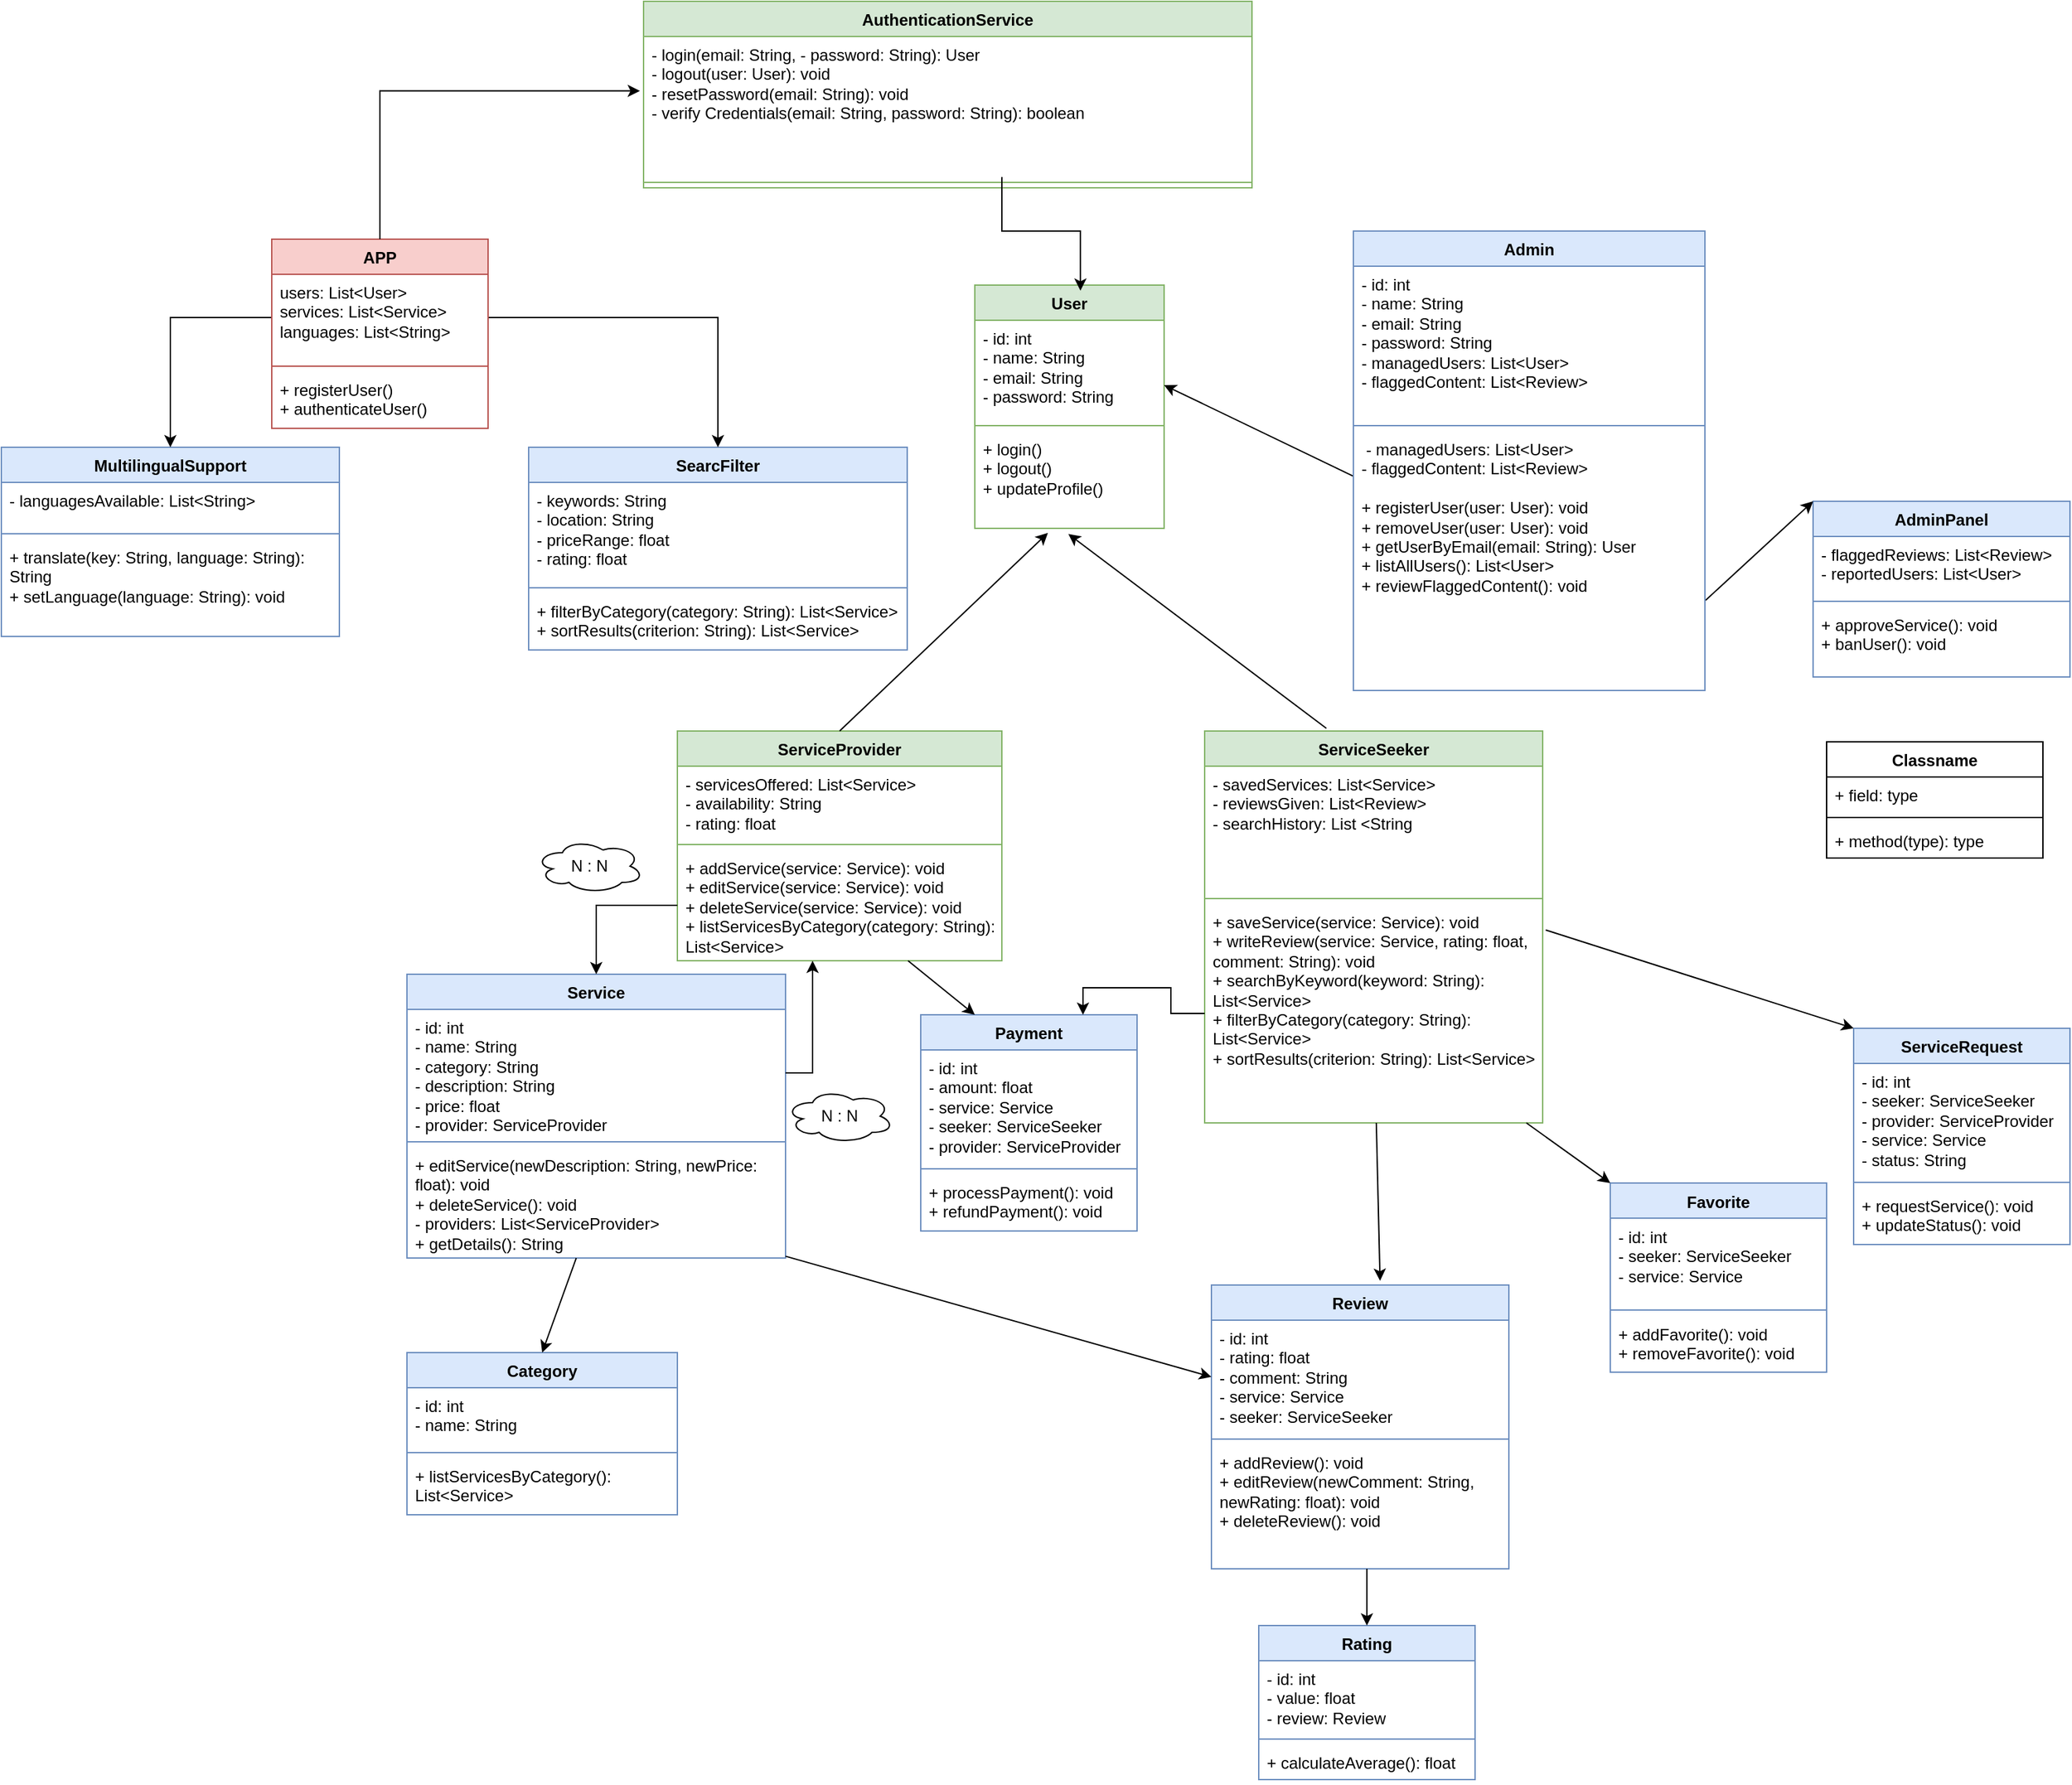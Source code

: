 <mxfile version="26.2.5">
  <diagram name="Page-1" id="xYt2q9tZ1VIfIKf-1syo">
    <mxGraphModel dx="1724" dy="1531" grid="1" gridSize="10" guides="1" tooltips="1" connect="1" arrows="1" fold="1" page="1" pageScale="1" pageWidth="850" pageHeight="1100" math="0" shadow="0">
      <root>
        <mxCell id="0" />
        <mxCell id="1" parent="0" />
        <mxCell id="v--YhOw3GGQYvizf7njg-1" value="User" style="swimlane;fontStyle=1;align=center;verticalAlign=top;childLayout=stackLayout;horizontal=1;startSize=26;horizontalStack=0;resizeParent=1;resizeParentMax=0;resizeLast=0;collapsible=1;marginBottom=0;whiteSpace=wrap;html=1;fillColor=#d5e8d4;strokeColor=#82b366;" parent="1" vertex="1">
          <mxGeometry x="90" y="-280" width="140" height="180" as="geometry" />
        </mxCell>
        <mxCell id="v--YhOw3GGQYvizf7njg-2" value="&lt;div&gt;- id: int&lt;/div&gt;&lt;div&gt;- name: String&lt;/div&gt;&lt;div&gt;- email: String&lt;/div&gt;&lt;div&gt;- password: String&lt;/div&gt;&lt;div&gt;&lt;br&gt;&lt;/div&gt;" style="text;strokeColor=none;fillColor=none;align=left;verticalAlign=top;spacingLeft=4;spacingRight=4;overflow=hidden;rotatable=0;points=[[0,0.5],[1,0.5]];portConstraint=eastwest;whiteSpace=wrap;html=1;" parent="v--YhOw3GGQYvizf7njg-1" vertex="1">
          <mxGeometry y="26" width="140" height="74" as="geometry" />
        </mxCell>
        <mxCell id="v--YhOw3GGQYvizf7njg-3" value="" style="line;strokeWidth=1;fillColor=none;align=left;verticalAlign=middle;spacingTop=-1;spacingLeft=3;spacingRight=3;rotatable=0;labelPosition=right;points=[];portConstraint=eastwest;strokeColor=inherit;" parent="v--YhOw3GGQYvizf7njg-1" vertex="1">
          <mxGeometry y="100" width="140" height="8" as="geometry" />
        </mxCell>
        <mxCell id="v--YhOw3GGQYvizf7njg-4" value="&lt;div&gt;+ login()&lt;/div&gt;&lt;div&gt;+ logout()&lt;/div&gt;&lt;div&gt;+ updateProfile()&lt;/div&gt;" style="text;strokeColor=none;fillColor=none;align=left;verticalAlign=top;spacingLeft=4;spacingRight=4;overflow=hidden;rotatable=0;points=[[0,0.5],[1,0.5]];portConstraint=eastwest;whiteSpace=wrap;html=1;" parent="v--YhOw3GGQYvizf7njg-1" vertex="1">
          <mxGeometry y="108" width="140" height="72" as="geometry" />
        </mxCell>
        <mxCell id="v--YhOw3GGQYvizf7njg-27" value="ServiceProvider" style="swimlane;fontStyle=1;align=center;verticalAlign=top;childLayout=stackLayout;horizontal=1;startSize=26;horizontalStack=0;resizeParent=1;resizeParentMax=0;resizeLast=0;collapsible=1;marginBottom=0;whiteSpace=wrap;html=1;fillColor=#d5e8d4;strokeColor=#82b366;" parent="1" vertex="1">
          <mxGeometry x="-130" y="50" width="240" height="170" as="geometry" />
        </mxCell>
        <mxCell id="v--YhOw3GGQYvizf7njg-28" value="&lt;div&gt;- servicesOffered: List&amp;lt;Service&amp;gt;&lt;/div&gt;&lt;div&gt;- availability: String&lt;/div&gt;&lt;div&gt;- rating: float&lt;/div&gt;" style="text;strokeColor=none;fillColor=none;align=left;verticalAlign=top;spacingLeft=4;spacingRight=4;overflow=hidden;rotatable=0;points=[[0,0.5],[1,0.5]];portConstraint=eastwest;whiteSpace=wrap;html=1;" parent="v--YhOw3GGQYvizf7njg-27" vertex="1">
          <mxGeometry y="26" width="240" height="54" as="geometry" />
        </mxCell>
        <mxCell id="v--YhOw3GGQYvizf7njg-29" value="" style="line;strokeWidth=1;fillColor=none;align=left;verticalAlign=middle;spacingTop=-1;spacingLeft=3;spacingRight=3;rotatable=0;labelPosition=right;points=[];portConstraint=eastwest;strokeColor=inherit;" parent="v--YhOw3GGQYvizf7njg-27" vertex="1">
          <mxGeometry y="80" width="240" height="8" as="geometry" />
        </mxCell>
        <mxCell id="v--YhOw3GGQYvizf7njg-30" value="&lt;div&gt;+ addService(service: Service): void&lt;/div&gt;&lt;div&gt;+ editService(service: Service): void&lt;/div&gt;&lt;div&gt;+ deleteService(service: Service): void&lt;/div&gt;&lt;div&gt;+ listServicesByCategory(category: String): List&amp;lt;Service&amp;gt;&lt;/div&gt;" style="text;strokeColor=none;fillColor=none;align=left;verticalAlign=top;spacingLeft=4;spacingRight=4;overflow=hidden;rotatable=0;points=[[0,0.5],[1,0.5]];portConstraint=eastwest;whiteSpace=wrap;html=1;" parent="v--YhOw3GGQYvizf7njg-27" vertex="1">
          <mxGeometry y="88" width="240" height="82" as="geometry" />
        </mxCell>
        <mxCell id="v--YhOw3GGQYvizf7njg-31" value="ServiceSeeker" style="swimlane;fontStyle=1;align=center;verticalAlign=top;childLayout=stackLayout;horizontal=1;startSize=26;horizontalStack=0;resizeParent=1;resizeParentMax=0;resizeLast=0;collapsible=1;marginBottom=0;whiteSpace=wrap;html=1;fillColor=#d5e8d4;strokeColor=#82b366;" parent="1" vertex="1">
          <mxGeometry x="260" y="50" width="250" height="290" as="geometry" />
        </mxCell>
        <mxCell id="v--YhOw3GGQYvizf7njg-32" value="&lt;div&gt;- savedServices: List&amp;lt;Service&amp;gt;&lt;/div&gt;&lt;div&gt;- reviewsGiven: List&amp;lt;Review&amp;gt;&lt;/div&gt;&lt;div&gt;- searchHistory: List &amp;lt;String&lt;/div&gt;" style="text;strokeColor=none;fillColor=none;align=left;verticalAlign=top;spacingLeft=4;spacingRight=4;overflow=hidden;rotatable=0;points=[[0,0.5],[1,0.5]];portConstraint=eastwest;whiteSpace=wrap;html=1;" parent="v--YhOw3GGQYvizf7njg-31" vertex="1">
          <mxGeometry y="26" width="250" height="94" as="geometry" />
        </mxCell>
        <mxCell id="v--YhOw3GGQYvizf7njg-33" value="" style="line;strokeWidth=1;fillColor=none;align=left;verticalAlign=middle;spacingTop=-1;spacingLeft=3;spacingRight=3;rotatable=0;labelPosition=right;points=[];portConstraint=eastwest;strokeColor=inherit;" parent="v--YhOw3GGQYvizf7njg-31" vertex="1">
          <mxGeometry y="120" width="250" height="8" as="geometry" />
        </mxCell>
        <mxCell id="v--YhOw3GGQYvizf7njg-34" value="&lt;div&gt;+ saveService(service: Service): void&amp;nbsp;&amp;nbsp;&lt;/div&gt;&lt;div&gt;+ writeReview(service: Service, rating: float, comment: String): void&amp;nbsp;&amp;nbsp;&lt;/div&gt;&lt;div&gt;+ searchByKeyword(keyword: String): List&amp;lt;Service&amp;gt;&amp;nbsp;&amp;nbsp;&lt;/div&gt;&lt;div&gt;+ filterByCategory(category: String): List&amp;lt;Service&amp;gt;&amp;nbsp;&amp;nbsp;&lt;/div&gt;&lt;div&gt;+ sortResults(criterion: String): List&amp;lt;Service&amp;gt;&lt;/div&gt;&lt;div&gt;&lt;br&gt;&lt;/div&gt;" style="text;strokeColor=none;fillColor=none;align=left;verticalAlign=top;spacingLeft=4;spacingRight=4;overflow=hidden;rotatable=0;points=[[0,0.5],[1,0.5]];portConstraint=eastwest;whiteSpace=wrap;html=1;" parent="v--YhOw3GGQYvizf7njg-31" vertex="1">
          <mxGeometry y="128" width="250" height="162" as="geometry" />
        </mxCell>
        <mxCell id="v--YhOw3GGQYvizf7njg-43" value="Payment" style="swimlane;fontStyle=1;align=center;verticalAlign=top;childLayout=stackLayout;horizontal=1;startSize=26;horizontalStack=0;resizeParent=1;resizeParentMax=0;resizeLast=0;collapsible=1;marginBottom=0;whiteSpace=wrap;html=1;fillColor=#dae8fc;strokeColor=#6c8ebf;" parent="1" vertex="1">
          <mxGeometry x="50" y="260" width="160" height="160" as="geometry" />
        </mxCell>
        <mxCell id="v--YhOw3GGQYvizf7njg-44" value="&lt;div&gt;&lt;div&gt;- id: int&lt;/div&gt;&lt;div&gt;- amount: float&lt;/div&gt;&lt;div&gt;- service: Service&lt;/div&gt;&lt;div&gt;- seeker: ServiceSeeker&lt;/div&gt;&lt;div&gt;- provider: ServiceProvider&lt;/div&gt;&lt;/div&gt;" style="text;strokeColor=none;fillColor=none;align=left;verticalAlign=top;spacingLeft=4;spacingRight=4;overflow=hidden;rotatable=0;points=[[0,0.5],[1,0.5]];portConstraint=eastwest;whiteSpace=wrap;html=1;" parent="v--YhOw3GGQYvizf7njg-43" vertex="1">
          <mxGeometry y="26" width="160" height="84" as="geometry" />
        </mxCell>
        <mxCell id="v--YhOw3GGQYvizf7njg-45" value="" style="line;strokeWidth=1;fillColor=none;align=left;verticalAlign=middle;spacingTop=-1;spacingLeft=3;spacingRight=3;rotatable=0;labelPosition=right;points=[];portConstraint=eastwest;strokeColor=inherit;" parent="v--YhOw3GGQYvizf7njg-43" vertex="1">
          <mxGeometry y="110" width="160" height="8" as="geometry" />
        </mxCell>
        <mxCell id="v--YhOw3GGQYvizf7njg-46" value="&lt;div&gt;+ processPayment()&lt;span style=&quot;background-color: transparent; color: light-dark(rgb(0, 0, 0), rgb(255, 255, 255));&quot;&gt;: void&lt;/span&gt;&lt;/div&gt;&lt;div&gt;+ refundPayment()&lt;span style=&quot;background-color: transparent; color: light-dark(rgb(0, 0, 0), rgb(255, 255, 255));&quot;&gt;: void&lt;/span&gt;&lt;/div&gt;" style="text;strokeColor=none;fillColor=none;align=left;verticalAlign=top;spacingLeft=4;spacingRight=4;overflow=hidden;rotatable=0;points=[[0,0.5],[1,0.5]];portConstraint=eastwest;whiteSpace=wrap;html=1;" parent="v--YhOw3GGQYvizf7njg-43" vertex="1">
          <mxGeometry y="118" width="160" height="42" as="geometry" />
        </mxCell>
        <mxCell id="NRQsXMBT88ofwDtmfdpQ-1" value="AdminPanel" style="swimlane;fontStyle=1;align=center;verticalAlign=top;childLayout=stackLayout;horizontal=1;startSize=26;horizontalStack=0;resizeParent=1;resizeParentMax=0;resizeLast=0;collapsible=1;marginBottom=0;whiteSpace=wrap;html=1;fillColor=#dae8fc;strokeColor=#6c8ebf;" parent="1" vertex="1">
          <mxGeometry x="710" y="-120" width="190" height="130" as="geometry" />
        </mxCell>
        <mxCell id="NRQsXMBT88ofwDtmfdpQ-2" value="&lt;div&gt;- flaggedReviews: List&amp;lt;Review&amp;gt;&lt;/div&gt;&lt;div&gt;- reportedUsers: List&amp;lt;User&amp;gt;&amp;nbsp;&lt;/div&gt;" style="text;strokeColor=none;fillColor=none;align=left;verticalAlign=top;spacingLeft=4;spacingRight=4;overflow=hidden;rotatable=0;points=[[0,0.5],[1,0.5]];portConstraint=eastwest;whiteSpace=wrap;html=1;" parent="NRQsXMBT88ofwDtmfdpQ-1" vertex="1">
          <mxGeometry y="26" width="190" height="44" as="geometry" />
        </mxCell>
        <mxCell id="NRQsXMBT88ofwDtmfdpQ-3" value="" style="line;strokeWidth=1;fillColor=none;align=left;verticalAlign=middle;spacingTop=-1;spacingLeft=3;spacingRight=3;rotatable=0;labelPosition=right;points=[];portConstraint=eastwest;strokeColor=inherit;" parent="NRQsXMBT88ofwDtmfdpQ-1" vertex="1">
          <mxGeometry y="70" width="190" height="8" as="geometry" />
        </mxCell>
        <mxCell id="NRQsXMBT88ofwDtmfdpQ-4" value="&lt;div&gt;+ approveService(): void&lt;/div&gt;&lt;div&gt;+ banUser(): void&lt;/div&gt;" style="text;strokeColor=none;fillColor=none;align=left;verticalAlign=top;spacingLeft=4;spacingRight=4;overflow=hidden;rotatable=0;points=[[0,0.5],[1,0.5]];portConstraint=eastwest;whiteSpace=wrap;html=1;" parent="NRQsXMBT88ofwDtmfdpQ-1" vertex="1">
          <mxGeometry y="78" width="190" height="52" as="geometry" />
        </mxCell>
        <mxCell id="NRQsXMBT88ofwDtmfdpQ-7" value="ServiceRequest" style="swimlane;fontStyle=1;align=center;verticalAlign=top;childLayout=stackLayout;horizontal=1;startSize=26;horizontalStack=0;resizeParent=1;resizeParentMax=0;resizeLast=0;collapsible=1;marginBottom=0;whiteSpace=wrap;html=1;fillColor=#dae8fc;strokeColor=#6c8ebf;" parent="1" vertex="1">
          <mxGeometry x="740" y="270" width="160" height="160" as="geometry" />
        </mxCell>
        <mxCell id="NRQsXMBT88ofwDtmfdpQ-8" value="&lt;div&gt;- id: int&lt;/div&gt;&lt;div&gt;- seeker: ServiceSeeker&lt;/div&gt;&lt;div&gt;- provider: ServiceProvider&lt;/div&gt;&lt;div&gt;- service: Service&lt;/div&gt;&lt;div&gt;- status: String&lt;/div&gt;" style="text;strokeColor=none;fillColor=none;align=left;verticalAlign=top;spacingLeft=4;spacingRight=4;overflow=hidden;rotatable=0;points=[[0,0.5],[1,0.5]];portConstraint=eastwest;whiteSpace=wrap;html=1;" parent="NRQsXMBT88ofwDtmfdpQ-7" vertex="1">
          <mxGeometry y="26" width="160" height="84" as="geometry" />
        </mxCell>
        <mxCell id="NRQsXMBT88ofwDtmfdpQ-9" value="" style="line;strokeWidth=1;fillColor=none;align=left;verticalAlign=middle;spacingTop=-1;spacingLeft=3;spacingRight=3;rotatable=0;labelPosition=right;points=[];portConstraint=eastwest;strokeColor=inherit;" parent="NRQsXMBT88ofwDtmfdpQ-7" vertex="1">
          <mxGeometry y="110" width="160" height="8" as="geometry" />
        </mxCell>
        <mxCell id="NRQsXMBT88ofwDtmfdpQ-10" value="&lt;div&gt;+ requestService()&lt;span style=&quot;background-color: transparent; color: light-dark(rgb(0, 0, 0), rgb(255, 255, 255));&quot;&gt;: void&lt;/span&gt;&lt;/div&gt;&lt;div&gt;+ updateStatus()&lt;span style=&quot;background-color: transparent; color: light-dark(rgb(0, 0, 0), rgb(255, 255, 255));&quot;&gt;: void&lt;/span&gt;&lt;/div&gt;" style="text;strokeColor=none;fillColor=none;align=left;verticalAlign=top;spacingLeft=4;spacingRight=4;overflow=hidden;rotatable=0;points=[[0,0.5],[1,0.5]];portConstraint=eastwest;whiteSpace=wrap;html=1;" parent="NRQsXMBT88ofwDtmfdpQ-7" vertex="1">
          <mxGeometry y="118" width="160" height="42" as="geometry" />
        </mxCell>
        <mxCell id="NRQsXMBT88ofwDtmfdpQ-12" value="Favorite" style="swimlane;fontStyle=1;align=center;verticalAlign=top;childLayout=stackLayout;horizontal=1;startSize=26;horizontalStack=0;resizeParent=1;resizeParentMax=0;resizeLast=0;collapsible=1;marginBottom=0;whiteSpace=wrap;html=1;fillColor=#dae8fc;strokeColor=#6c8ebf;" parent="1" vertex="1">
          <mxGeometry x="560" y="384.52" width="160" height="140" as="geometry" />
        </mxCell>
        <mxCell id="NRQsXMBT88ofwDtmfdpQ-13" value="&lt;div&gt;- id: int&lt;/div&gt;&lt;div&gt;- seeker: ServiceSeeker&lt;/div&gt;&lt;div&gt;- service: Service&lt;/div&gt;" style="text;strokeColor=none;fillColor=none;align=left;verticalAlign=top;spacingLeft=4;spacingRight=4;overflow=hidden;rotatable=0;points=[[0,0.5],[1,0.5]];portConstraint=eastwest;whiteSpace=wrap;html=1;" parent="NRQsXMBT88ofwDtmfdpQ-12" vertex="1">
          <mxGeometry y="26" width="160" height="64" as="geometry" />
        </mxCell>
        <mxCell id="NRQsXMBT88ofwDtmfdpQ-14" value="" style="line;strokeWidth=1;fillColor=none;align=left;verticalAlign=middle;spacingTop=-1;spacingLeft=3;spacingRight=3;rotatable=0;labelPosition=right;points=[];portConstraint=eastwest;strokeColor=inherit;" parent="NRQsXMBT88ofwDtmfdpQ-12" vertex="1">
          <mxGeometry y="90" width="160" height="8" as="geometry" />
        </mxCell>
        <mxCell id="NRQsXMBT88ofwDtmfdpQ-15" value="&lt;div&gt;+ addFavorite()&lt;span style=&quot;background-color: transparent; color: light-dark(rgb(0, 0, 0), rgb(255, 255, 255));&quot;&gt;: void&lt;/span&gt;&lt;/div&gt;&lt;div&gt;+ removeFavorite(): void&lt;/div&gt;" style="text;strokeColor=none;fillColor=none;align=left;verticalAlign=top;spacingLeft=4;spacingRight=4;overflow=hidden;rotatable=0;points=[[0,0.5],[1,0.5]];portConstraint=eastwest;whiteSpace=wrap;html=1;" parent="NRQsXMBT88ofwDtmfdpQ-12" vertex="1">
          <mxGeometry y="98" width="160" height="42" as="geometry" />
        </mxCell>
        <mxCell id="NRQsXMBT88ofwDtmfdpQ-17" value="Review" style="swimlane;fontStyle=1;align=center;verticalAlign=top;childLayout=stackLayout;horizontal=1;startSize=26;horizontalStack=0;resizeParent=1;resizeParentMax=0;resizeLast=0;collapsible=1;marginBottom=0;whiteSpace=wrap;html=1;fillColor=#dae8fc;strokeColor=#6c8ebf;" parent="1" vertex="1">
          <mxGeometry x="265" y="460" width="220" height="210" as="geometry" />
        </mxCell>
        <mxCell id="NRQsXMBT88ofwDtmfdpQ-18" value="&lt;div&gt;- id: int&lt;/div&gt;&lt;div&gt;- rating: float&lt;/div&gt;&lt;div&gt;- comment: String&lt;/div&gt;&lt;div&gt;- service: Service&lt;/div&gt;&lt;div&gt;- seeker: ServiceSeeker&lt;/div&gt;" style="text;strokeColor=none;fillColor=none;align=left;verticalAlign=top;spacingLeft=4;spacingRight=4;overflow=hidden;rotatable=0;points=[[0,0.5],[1,0.5]];portConstraint=eastwest;whiteSpace=wrap;html=1;" parent="NRQsXMBT88ofwDtmfdpQ-17" vertex="1">
          <mxGeometry y="26" width="220" height="84" as="geometry" />
        </mxCell>
        <mxCell id="NRQsXMBT88ofwDtmfdpQ-19" value="" style="line;strokeWidth=1;fillColor=none;align=left;verticalAlign=middle;spacingTop=-1;spacingLeft=3;spacingRight=3;rotatable=0;labelPosition=right;points=[];portConstraint=eastwest;strokeColor=inherit;" parent="NRQsXMBT88ofwDtmfdpQ-17" vertex="1">
          <mxGeometry y="110" width="220" height="8" as="geometry" />
        </mxCell>
        <mxCell id="NRQsXMBT88ofwDtmfdpQ-20" value="&lt;div&gt;+ addReview(): void&lt;/div&gt;&lt;div&gt;+ editReview(newComment: String, newRating: float): void&lt;/div&gt;&lt;div&gt;+ deleteReview(): void&lt;/div&gt;" style="text;strokeColor=none;fillColor=none;align=left;verticalAlign=top;spacingLeft=4;spacingRight=4;overflow=hidden;rotatable=0;points=[[0,0.5],[1,0.5]];portConstraint=eastwest;whiteSpace=wrap;html=1;" parent="NRQsXMBT88ofwDtmfdpQ-17" vertex="1">
          <mxGeometry y="118" width="220" height="92" as="geometry" />
        </mxCell>
        <mxCell id="NRQsXMBT88ofwDtmfdpQ-22" value="Rating" style="swimlane;fontStyle=1;align=center;verticalAlign=top;childLayout=stackLayout;horizontal=1;startSize=26;horizontalStack=0;resizeParent=1;resizeParentMax=0;resizeLast=0;collapsible=1;marginBottom=0;whiteSpace=wrap;html=1;fillColor=#dae8fc;strokeColor=#6c8ebf;" parent="1" vertex="1">
          <mxGeometry x="300" y="712" width="160" height="114" as="geometry" />
        </mxCell>
        <mxCell id="NRQsXMBT88ofwDtmfdpQ-23" value="&lt;div&gt;- id: int&lt;/div&gt;&lt;div&gt;- value: float&lt;/div&gt;&lt;div&gt;- review: Review&lt;/div&gt;" style="text;strokeColor=none;fillColor=none;align=left;verticalAlign=top;spacingLeft=4;spacingRight=4;overflow=hidden;rotatable=0;points=[[0,0.5],[1,0.5]];portConstraint=eastwest;whiteSpace=wrap;html=1;" parent="NRQsXMBT88ofwDtmfdpQ-22" vertex="1">
          <mxGeometry y="26" width="160" height="54" as="geometry" />
        </mxCell>
        <mxCell id="NRQsXMBT88ofwDtmfdpQ-24" value="" style="line;strokeWidth=1;fillColor=none;align=left;verticalAlign=middle;spacingTop=-1;spacingLeft=3;spacingRight=3;rotatable=0;labelPosition=right;points=[];portConstraint=eastwest;strokeColor=inherit;" parent="NRQsXMBT88ofwDtmfdpQ-22" vertex="1">
          <mxGeometry y="80" width="160" height="8" as="geometry" />
        </mxCell>
        <mxCell id="NRQsXMBT88ofwDtmfdpQ-25" value="+ calculateAverage(): float" style="text;strokeColor=none;fillColor=none;align=left;verticalAlign=top;spacingLeft=4;spacingRight=4;overflow=hidden;rotatable=0;points=[[0,0.5],[1,0.5]];portConstraint=eastwest;whiteSpace=wrap;html=1;" parent="NRQsXMBT88ofwDtmfdpQ-22" vertex="1">
          <mxGeometry y="88" width="160" height="26" as="geometry" />
        </mxCell>
        <mxCell id="NRQsXMBT88ofwDtmfdpQ-26" style="edgeStyle=orthogonalEdgeStyle;rounded=0;orthogonalLoop=1;jettySize=auto;html=1;entryX=0.5;entryY=0;entryDx=0;entryDy=0;" parent="1" source="NRQsXMBT88ofwDtmfdpQ-20" target="NRQsXMBT88ofwDtmfdpQ-22" edge="1">
          <mxGeometry relative="1" as="geometry">
            <mxPoint x="380" y="709" as="sourcePoint" />
            <Array as="points">
              <mxPoint x="380" y="680" />
              <mxPoint x="380" y="680" />
            </Array>
          </mxGeometry>
        </mxCell>
        <mxCell id="NRQsXMBT88ofwDtmfdpQ-27" style="edgeStyle=orthogonalEdgeStyle;rounded=0;orthogonalLoop=1;jettySize=auto;html=1;entryX=0.75;entryY=0;entryDx=0;entryDy=0;" parent="1" source="v--YhOw3GGQYvizf7njg-34" target="v--YhOw3GGQYvizf7njg-43" edge="1">
          <mxGeometry relative="1" as="geometry" />
        </mxCell>
        <mxCell id="NRQsXMBT88ofwDtmfdpQ-29" value="Service" style="swimlane;fontStyle=1;align=center;verticalAlign=top;childLayout=stackLayout;horizontal=1;startSize=26;horizontalStack=0;resizeParent=1;resizeParentMax=0;resizeLast=0;collapsible=1;marginBottom=0;whiteSpace=wrap;html=1;fillColor=#dae8fc;strokeColor=#6c8ebf;" parent="1" vertex="1">
          <mxGeometry x="-330" y="230" width="280" height="210" as="geometry" />
        </mxCell>
        <mxCell id="NRQsXMBT88ofwDtmfdpQ-30" value="&lt;div&gt;- id: int&lt;/div&gt;&lt;div&gt;- name: String&lt;/div&gt;&lt;div&gt;- category: String&lt;/div&gt;&lt;div&gt;- description: String&lt;/div&gt;&lt;div&gt;- price: float&lt;/div&gt;&lt;div&gt;- provider: ServiceProvider&lt;/div&gt;" style="text;strokeColor=none;fillColor=none;align=left;verticalAlign=top;spacingLeft=4;spacingRight=4;overflow=hidden;rotatable=0;points=[[0,0.5],[1,0.5]];portConstraint=eastwest;whiteSpace=wrap;html=1;" parent="NRQsXMBT88ofwDtmfdpQ-29" vertex="1">
          <mxGeometry y="26" width="280" height="94" as="geometry" />
        </mxCell>
        <mxCell id="NRQsXMBT88ofwDtmfdpQ-31" value="" style="line;strokeWidth=1;fillColor=none;align=left;verticalAlign=middle;spacingTop=-1;spacingLeft=3;spacingRight=3;rotatable=0;labelPosition=right;points=[];portConstraint=eastwest;strokeColor=inherit;" parent="NRQsXMBT88ofwDtmfdpQ-29" vertex="1">
          <mxGeometry y="120" width="280" height="8" as="geometry" />
        </mxCell>
        <mxCell id="NRQsXMBT88ofwDtmfdpQ-32" value="&lt;div&gt;+ editService(newDescription: String, newPrice: float): void&lt;/div&gt;&lt;div&gt;+ deleteService(): void&lt;/div&gt;&lt;div&gt;&lt;div&gt;- providers: List&amp;lt;ServiceProvider&amp;gt;&lt;/div&gt;&lt;/div&gt;&lt;div&gt;&lt;span style=&quot;background-color: transparent; color: light-dark(rgb(0, 0, 0), rgb(255, 255, 255));&quot;&gt;+ getDetails(): String&lt;/span&gt;&lt;/div&gt;" style="text;strokeColor=none;fillColor=none;align=left;verticalAlign=top;spacingLeft=4;spacingRight=4;overflow=hidden;rotatable=0;points=[[0,0.5],[1,0.5]];portConstraint=eastwest;whiteSpace=wrap;html=1;" parent="NRQsXMBT88ofwDtmfdpQ-29" vertex="1">
          <mxGeometry y="128" width="280" height="82" as="geometry" />
        </mxCell>
        <mxCell id="NRQsXMBT88ofwDtmfdpQ-34" style="edgeStyle=orthogonalEdgeStyle;rounded=0;orthogonalLoop=1;jettySize=auto;html=1;entryX=0.5;entryY=0;entryDx=0;entryDy=0;" parent="1" source="v--YhOw3GGQYvizf7njg-30" target="NRQsXMBT88ofwDtmfdpQ-29" edge="1">
          <mxGeometry relative="1" as="geometry" />
        </mxCell>
        <mxCell id="NRQsXMBT88ofwDtmfdpQ-36" value="Category" style="swimlane;fontStyle=1;align=center;verticalAlign=top;childLayout=stackLayout;horizontal=1;startSize=26;horizontalStack=0;resizeParent=1;resizeParentMax=0;resizeLast=0;collapsible=1;marginBottom=0;whiteSpace=wrap;html=1;fillColor=#dae8fc;strokeColor=#6c8ebf;" parent="1" vertex="1">
          <mxGeometry x="-330" y="510" width="200" height="120" as="geometry" />
        </mxCell>
        <mxCell id="NRQsXMBT88ofwDtmfdpQ-37" value="&lt;div&gt;- id: int&lt;/div&gt;&lt;div&gt;- name: String&lt;/div&gt;" style="text;strokeColor=none;fillColor=none;align=left;verticalAlign=top;spacingLeft=4;spacingRight=4;overflow=hidden;rotatable=0;points=[[0,0.5],[1,0.5]];portConstraint=eastwest;whiteSpace=wrap;html=1;" parent="NRQsXMBT88ofwDtmfdpQ-36" vertex="1">
          <mxGeometry y="26" width="200" height="44" as="geometry" />
        </mxCell>
        <mxCell id="NRQsXMBT88ofwDtmfdpQ-38" value="" style="line;strokeWidth=1;fillColor=none;align=left;verticalAlign=middle;spacingTop=-1;spacingLeft=3;spacingRight=3;rotatable=0;labelPosition=right;points=[];portConstraint=eastwest;strokeColor=inherit;" parent="NRQsXMBT88ofwDtmfdpQ-36" vertex="1">
          <mxGeometry y="70" width="200" height="8" as="geometry" />
        </mxCell>
        <mxCell id="NRQsXMBT88ofwDtmfdpQ-39" value="&lt;div&gt;+ listServicesByCategory(): List&amp;lt;Service&amp;gt;&lt;/div&gt;&lt;div&gt;&lt;br&gt;&lt;/div&gt;" style="text;strokeColor=none;fillColor=none;align=left;verticalAlign=top;spacingLeft=4;spacingRight=4;overflow=hidden;rotatable=0;points=[[0,0.5],[1,0.5]];portConstraint=eastwest;whiteSpace=wrap;html=1;" parent="NRQsXMBT88ofwDtmfdpQ-36" vertex="1">
          <mxGeometry y="78" width="200" height="42" as="geometry" />
        </mxCell>
        <mxCell id="NRQsXMBT88ofwDtmfdpQ-45" value="SearcFilter" style="swimlane;fontStyle=1;align=center;verticalAlign=top;childLayout=stackLayout;horizontal=1;startSize=26;horizontalStack=0;resizeParent=1;resizeParentMax=0;resizeLast=0;collapsible=1;marginBottom=0;whiteSpace=wrap;html=1;fillColor=#dae8fc;strokeColor=#6c8ebf;" parent="1" vertex="1">
          <mxGeometry x="-240" y="-160" width="280" height="150" as="geometry" />
        </mxCell>
        <mxCell id="NRQsXMBT88ofwDtmfdpQ-46" value="&lt;div&gt;- keywords: String&lt;/div&gt;&lt;div&gt;- location: String&lt;/div&gt;&lt;div&gt;- priceRange: float&lt;/div&gt;&lt;div&gt;- rating: float&lt;/div&gt;" style="text;strokeColor=none;fillColor=none;align=left;verticalAlign=top;spacingLeft=4;spacingRight=4;overflow=hidden;rotatable=0;points=[[0,0.5],[1,0.5]];portConstraint=eastwest;whiteSpace=wrap;html=1;" parent="NRQsXMBT88ofwDtmfdpQ-45" vertex="1">
          <mxGeometry y="26" width="280" height="74" as="geometry" />
        </mxCell>
        <mxCell id="NRQsXMBT88ofwDtmfdpQ-47" value="" style="line;strokeWidth=1;fillColor=none;align=left;verticalAlign=middle;spacingTop=-1;spacingLeft=3;spacingRight=3;rotatable=0;labelPosition=right;points=[];portConstraint=eastwest;strokeColor=inherit;" parent="NRQsXMBT88ofwDtmfdpQ-45" vertex="1">
          <mxGeometry y="100" width="280" height="8" as="geometry" />
        </mxCell>
        <mxCell id="NRQsXMBT88ofwDtmfdpQ-48" value="&lt;div&gt;+ filterByCategory(category: String): List&amp;lt;Service&amp;gt;&lt;/div&gt;&lt;div&gt;+ sortResults(criterion: String): List&amp;lt;Service&amp;gt;&lt;/div&gt;" style="text;strokeColor=none;fillColor=none;align=left;verticalAlign=top;spacingLeft=4;spacingRight=4;overflow=hidden;rotatable=0;points=[[0,0.5],[1,0.5]];portConstraint=eastwest;whiteSpace=wrap;html=1;" parent="NRQsXMBT88ofwDtmfdpQ-45" vertex="1">
          <mxGeometry y="108" width="280" height="42" as="geometry" />
        </mxCell>
        <mxCell id="NRQsXMBT88ofwDtmfdpQ-49" style="edgeStyle=orthogonalEdgeStyle;rounded=0;orthogonalLoop=1;jettySize=auto;html=1;exitX=1;exitY=0.5;exitDx=0;exitDy=0;" parent="1" source="NRQsXMBT88ofwDtmfdpQ-89" target="NRQsXMBT88ofwDtmfdpQ-45" edge="1">
          <mxGeometry relative="1" as="geometry">
            <mxPoint x="-285" y="-221.941" as="sourcePoint" />
          </mxGeometry>
        </mxCell>
        <mxCell id="NRQsXMBT88ofwDtmfdpQ-54" value="MultilingualSupport" style="swimlane;fontStyle=1;align=center;verticalAlign=top;childLayout=stackLayout;horizontal=1;startSize=26;horizontalStack=0;resizeParent=1;resizeParentMax=0;resizeLast=0;collapsible=1;marginBottom=0;whiteSpace=wrap;html=1;fillColor=#dae8fc;strokeColor=#6c8ebf;" parent="1" vertex="1">
          <mxGeometry x="-630" y="-160" width="250" height="140" as="geometry" />
        </mxCell>
        <mxCell id="NRQsXMBT88ofwDtmfdpQ-55" value="- languagesAvailable: List&amp;lt;String&amp;gt;" style="text;strokeColor=none;fillColor=none;align=left;verticalAlign=top;spacingLeft=4;spacingRight=4;overflow=hidden;rotatable=0;points=[[0,0.5],[1,0.5]];portConstraint=eastwest;whiteSpace=wrap;html=1;" parent="NRQsXMBT88ofwDtmfdpQ-54" vertex="1">
          <mxGeometry y="26" width="250" height="34" as="geometry" />
        </mxCell>
        <mxCell id="NRQsXMBT88ofwDtmfdpQ-56" value="" style="line;strokeWidth=1;fillColor=none;align=left;verticalAlign=middle;spacingTop=-1;spacingLeft=3;spacingRight=3;rotatable=0;labelPosition=right;points=[];portConstraint=eastwest;strokeColor=inherit;" parent="NRQsXMBT88ofwDtmfdpQ-54" vertex="1">
          <mxGeometry y="60" width="250" height="8" as="geometry" />
        </mxCell>
        <mxCell id="NRQsXMBT88ofwDtmfdpQ-57" value="&lt;div&gt;+ translate(key: String, language: String): String&lt;/div&gt;&lt;div&gt;+ setLanguage(language: String): void&lt;/div&gt;" style="text;strokeColor=none;fillColor=none;align=left;verticalAlign=top;spacingLeft=4;spacingRight=4;overflow=hidden;rotatable=0;points=[[0,0.5],[1,0.5]];portConstraint=eastwest;whiteSpace=wrap;html=1;" parent="NRQsXMBT88ofwDtmfdpQ-54" vertex="1">
          <mxGeometry y="68" width="250" height="72" as="geometry" />
        </mxCell>
        <mxCell id="NRQsXMBT88ofwDtmfdpQ-58" style="edgeStyle=orthogonalEdgeStyle;rounded=0;orthogonalLoop=1;jettySize=auto;html=1;entryX=0.5;entryY=0;entryDx=0;entryDy=0;exitX=0;exitY=0.5;exitDx=0;exitDy=0;" parent="1" source="NRQsXMBT88ofwDtmfdpQ-89" target="NRQsXMBT88ofwDtmfdpQ-54" edge="1">
          <mxGeometry relative="1" as="geometry">
            <mxPoint x="-425" y="-221.941" as="sourcePoint" />
          </mxGeometry>
        </mxCell>
        <mxCell id="NRQsXMBT88ofwDtmfdpQ-66" value="" style="endArrow=classic;html=1;rounded=0;entryX=0.567;entryY=-0.015;entryDx=0;entryDy=0;entryPerimeter=0;" parent="1" source="v--YhOw3GGQYvizf7njg-34" target="NRQsXMBT88ofwDtmfdpQ-17" edge="1">
          <mxGeometry width="50" height="50" relative="1" as="geometry">
            <mxPoint x="200" y="320" as="sourcePoint" />
            <mxPoint x="250" y="270" as="targetPoint" />
          </mxGeometry>
        </mxCell>
        <mxCell id="NRQsXMBT88ofwDtmfdpQ-67" value="" style="endArrow=classic;html=1;rounded=0;entryX=0;entryY=0;entryDx=0;entryDy=0;" parent="1" target="NRQsXMBT88ofwDtmfdpQ-12" edge="1" source="v--YhOw3GGQYvizf7njg-34">
          <mxGeometry width="50" height="50" relative="1" as="geometry">
            <mxPoint x="550" y="380.001" as="sourcePoint" />
            <mxPoint x="290" y="334.52" as="targetPoint" />
            <Array as="points" />
          </mxGeometry>
        </mxCell>
        <mxCell id="NRQsXMBT88ofwDtmfdpQ-68" value="" style="endArrow=classic;html=1;rounded=0;exitX=1.009;exitY=0.119;exitDx=0;exitDy=0;exitPerimeter=0;entryX=0;entryY=0;entryDx=0;entryDy=0;" parent="1" source="v--YhOw3GGQYvizf7njg-34" target="NRQsXMBT88ofwDtmfdpQ-7" edge="1">
          <mxGeometry width="50" height="50" relative="1" as="geometry">
            <mxPoint x="550" y="320" as="sourcePoint" />
            <mxPoint x="600" y="270" as="targetPoint" />
          </mxGeometry>
        </mxCell>
        <mxCell id="NRQsXMBT88ofwDtmfdpQ-69" value="" style="endArrow=classic;html=1;rounded=0;exitX=1.002;exitY=0.715;exitDx=0;exitDy=0;exitPerimeter=0;entryX=0;entryY=0;entryDx=0;entryDy=0;" parent="1" target="NRQsXMBT88ofwDtmfdpQ-1" edge="1">
          <mxGeometry width="50" height="50" relative="1" as="geometry">
            <mxPoint x="630.5" y="-46.74" as="sourcePoint" />
            <mxPoint x="910" y="70" as="targetPoint" />
          </mxGeometry>
        </mxCell>
        <mxCell id="NRQsXMBT88ofwDtmfdpQ-70" value="" style="endArrow=classic;html=1;rounded=0;entryX=1;entryY=0.649;entryDx=0;entryDy=0;entryPerimeter=0;" parent="1" source="3FXKUQd7kKBHl0FbM5SX-9" target="v--YhOw3GGQYvizf7njg-2" edge="1">
          <mxGeometry width="50" height="50" relative="1" as="geometry">
            <mxPoint x="380" y="-82" as="sourcePoint" />
            <mxPoint x="560" y="-30" as="targetPoint" />
          </mxGeometry>
        </mxCell>
        <mxCell id="NRQsXMBT88ofwDtmfdpQ-71" value="" style="endArrow=classic;html=1;rounded=0;entryX=0.494;entryY=1.058;entryDx=0;entryDy=0;entryPerimeter=0;" parent="1" target="v--YhOw3GGQYvizf7njg-4" edge="1">
          <mxGeometry width="50" height="50" relative="1" as="geometry">
            <mxPoint x="350" y="48" as="sourcePoint" />
            <mxPoint x="560" y="-30" as="targetPoint" />
          </mxGeometry>
        </mxCell>
        <mxCell id="NRQsXMBT88ofwDtmfdpQ-72" value="" style="endArrow=classic;html=1;rounded=0;exitX=0.5;exitY=0;exitDx=0;exitDy=0;entryX=0.386;entryY=1.047;entryDx=0;entryDy=0;entryPerimeter=0;" parent="1" source="v--YhOw3GGQYvizf7njg-27" target="v--YhOw3GGQYvizf7njg-4" edge="1">
          <mxGeometry width="50" height="50" relative="1" as="geometry">
            <mxPoint x="150" y="20" as="sourcePoint" />
            <mxPoint x="200" y="-30" as="targetPoint" />
          </mxGeometry>
        </mxCell>
        <mxCell id="NRQsXMBT88ofwDtmfdpQ-73" value="" style="endArrow=classic;html=1;rounded=0;entryX=0;entryY=0.5;entryDx=0;entryDy=0;" parent="1" source="NRQsXMBT88ofwDtmfdpQ-32" target="NRQsXMBT88ofwDtmfdpQ-18" edge="1">
          <mxGeometry width="50" height="50" relative="1" as="geometry">
            <mxPoint x="-40" y="445" as="sourcePoint" />
            <mxPoint x="260" y="440" as="targetPoint" />
          </mxGeometry>
        </mxCell>
        <mxCell id="NRQsXMBT88ofwDtmfdpQ-74" value="" style="endArrow=classic;html=1;rounded=0;entryX=0.5;entryY=0;entryDx=0;entryDy=0;" parent="1" source="NRQsXMBT88ofwDtmfdpQ-32" target="NRQsXMBT88ofwDtmfdpQ-36" edge="1">
          <mxGeometry width="50" height="50" relative="1" as="geometry">
            <mxPoint x="210" y="490" as="sourcePoint" />
            <mxPoint x="260" y="440" as="targetPoint" />
          </mxGeometry>
        </mxCell>
        <mxCell id="NRQsXMBT88ofwDtmfdpQ-75" value="" style="endArrow=classic;html=1;rounded=0;entryX=0.25;entryY=0;entryDx=0;entryDy=0;" parent="1" source="v--YhOw3GGQYvizf7njg-30" target="v--YhOw3GGQYvizf7njg-43" edge="1">
          <mxGeometry width="50" height="50" relative="1" as="geometry">
            <mxPoint x="210" y="490" as="sourcePoint" />
            <mxPoint x="260" y="440" as="targetPoint" />
          </mxGeometry>
        </mxCell>
        <mxCell id="NRQsXMBT88ofwDtmfdpQ-88" value="&lt;span style=&quot;&quot;&gt;&lt;b&gt;APP&lt;/b&gt;&lt;/span&gt;" style="swimlane;fontStyle=0;align=center;verticalAlign=top;childLayout=stackLayout;horizontal=1;startSize=26;horizontalStack=0;resizeParent=1;resizeParentMax=0;resizeLast=0;collapsible=1;marginBottom=0;whiteSpace=wrap;html=1;fillColor=#f8cecc;strokeColor=#b85450;" parent="1" vertex="1">
          <mxGeometry x="-430" y="-314" width="160" height="140" as="geometry" />
        </mxCell>
        <mxCell id="NRQsXMBT88ofwDtmfdpQ-89" value="&lt;div&gt;users: List&amp;lt;User&amp;gt;&lt;/div&gt;&lt;div&gt;services: List&amp;lt;Service&amp;gt;&lt;/div&gt;&lt;div&gt;languages: List&amp;lt;String&amp;gt;&lt;/div&gt;" style="text;strokeColor=none;fillColor=none;align=left;verticalAlign=top;spacingLeft=4;spacingRight=4;overflow=hidden;rotatable=0;points=[[0,0.5],[1,0.5]];portConstraint=eastwest;whiteSpace=wrap;html=1;" parent="NRQsXMBT88ofwDtmfdpQ-88" vertex="1">
          <mxGeometry y="26" width="160" height="64" as="geometry" />
        </mxCell>
        <mxCell id="NRQsXMBT88ofwDtmfdpQ-90" value="" style="line;strokeWidth=1;fillColor=none;align=left;verticalAlign=middle;spacingTop=-1;spacingLeft=3;spacingRight=3;rotatable=0;labelPosition=right;points=[];portConstraint=eastwest;strokeColor=inherit;" parent="NRQsXMBT88ofwDtmfdpQ-88" vertex="1">
          <mxGeometry y="90" width="160" height="8" as="geometry" />
        </mxCell>
        <mxCell id="NRQsXMBT88ofwDtmfdpQ-91" value="&lt;div&gt;+ registerUser()&lt;/div&gt;&lt;div&gt;+ authenticateUser()&lt;/div&gt;" style="text;strokeColor=none;fillColor=none;align=left;verticalAlign=top;spacingLeft=4;spacingRight=4;overflow=hidden;rotatable=0;points=[[0,0.5],[1,0.5]];portConstraint=eastwest;whiteSpace=wrap;html=1;" parent="NRQsXMBT88ofwDtmfdpQ-88" vertex="1">
          <mxGeometry y="98" width="160" height="42" as="geometry" />
        </mxCell>
        <mxCell id="NRQsXMBT88ofwDtmfdpQ-100" value="AuthenticationService" style="swimlane;fontStyle=1;align=center;verticalAlign=top;childLayout=stackLayout;horizontal=1;startSize=26;horizontalStack=0;resizeParent=1;resizeParentMax=0;resizeLast=0;collapsible=1;marginBottom=0;whiteSpace=wrap;html=1;fillColor=#d5e8d4;strokeColor=#82b366;" parent="1" vertex="1">
          <mxGeometry x="-155" y="-490" width="450" height="138" as="geometry" />
        </mxCell>
        <mxCell id="NRQsXMBT88ofwDtmfdpQ-101" value="&lt;div&gt;- login(email: String, - password: String): User&lt;/div&gt;&lt;div&gt;- logout(user: User): void&lt;/div&gt;&lt;div&gt;- resetPassword(email: String)&lt;span style=&quot;background-color: transparent; color: light-dark(rgb(0, 0, 0), rgb(255, 255, 255));&quot;&gt;: void&lt;/span&gt;&lt;/div&gt;&lt;div&gt;- verify Credentials(email: String, password: String): boolean&lt;/div&gt;" style="text;strokeColor=none;fillColor=none;align=left;verticalAlign=top;spacingLeft=4;spacingRight=4;overflow=hidden;rotatable=0;points=[[0,0.5],[1,0.5]];portConstraint=eastwest;whiteSpace=wrap;html=1;" parent="NRQsXMBT88ofwDtmfdpQ-100" vertex="1">
          <mxGeometry y="26" width="450" height="104" as="geometry" />
        </mxCell>
        <mxCell id="NRQsXMBT88ofwDtmfdpQ-102" value="" style="line;strokeWidth=1;fillColor=none;align=left;verticalAlign=middle;spacingTop=-1;spacingLeft=3;spacingRight=3;rotatable=0;labelPosition=right;points=[];portConstraint=eastwest;strokeColor=inherit;" parent="NRQsXMBT88ofwDtmfdpQ-100" vertex="1">
          <mxGeometry y="130" width="450" height="8" as="geometry" />
        </mxCell>
        <mxCell id="NRQsXMBT88ofwDtmfdpQ-105" style="edgeStyle=orthogonalEdgeStyle;rounded=0;orthogonalLoop=1;jettySize=auto;html=1;entryX=-0.006;entryY=0.387;entryDx=0;entryDy=0;entryPerimeter=0;" parent="1" source="NRQsXMBT88ofwDtmfdpQ-88" target="NRQsXMBT88ofwDtmfdpQ-101" edge="1">
          <mxGeometry relative="1" as="geometry" />
        </mxCell>
        <mxCell id="NRQsXMBT88ofwDtmfdpQ-106" style="edgeStyle=orthogonalEdgeStyle;rounded=0;orthogonalLoop=1;jettySize=auto;html=1;entryX=0.558;entryY=0.023;entryDx=0;entryDy=0;entryPerimeter=0;" parent="1" source="NRQsXMBT88ofwDtmfdpQ-101" target="v--YhOw3GGQYvizf7njg-1" edge="1">
          <mxGeometry relative="1" as="geometry">
            <Array as="points">
              <mxPoint x="110" y="-320" />
              <mxPoint x="168" y="-320" />
            </Array>
          </mxGeometry>
        </mxCell>
        <mxCell id="3FXKUQd7kKBHl0FbM5SX-2" value="Classname" style="swimlane;fontStyle=1;align=center;verticalAlign=top;childLayout=stackLayout;horizontal=1;startSize=26;horizontalStack=0;resizeParent=1;resizeParentMax=0;resizeLast=0;collapsible=1;marginBottom=0;whiteSpace=wrap;html=1;" vertex="1" parent="1">
          <mxGeometry x="720" y="58" width="160" height="86" as="geometry" />
        </mxCell>
        <mxCell id="3FXKUQd7kKBHl0FbM5SX-3" value="+ field: type" style="text;strokeColor=none;fillColor=none;align=left;verticalAlign=top;spacingLeft=4;spacingRight=4;overflow=hidden;rotatable=0;points=[[0,0.5],[1,0.5]];portConstraint=eastwest;whiteSpace=wrap;html=1;" vertex="1" parent="3FXKUQd7kKBHl0FbM5SX-2">
          <mxGeometry y="26" width="160" height="26" as="geometry" />
        </mxCell>
        <mxCell id="3FXKUQd7kKBHl0FbM5SX-4" value="" style="line;strokeWidth=1;fillColor=none;align=left;verticalAlign=middle;spacingTop=-1;spacingLeft=3;spacingRight=3;rotatable=0;labelPosition=right;points=[];portConstraint=eastwest;strokeColor=inherit;" vertex="1" parent="3FXKUQd7kKBHl0FbM5SX-2">
          <mxGeometry y="52" width="160" height="8" as="geometry" />
        </mxCell>
        <mxCell id="3FXKUQd7kKBHl0FbM5SX-5" value="+ method(type): type" style="text;strokeColor=none;fillColor=none;align=left;verticalAlign=top;spacingLeft=4;spacingRight=4;overflow=hidden;rotatable=0;points=[[0,0.5],[1,0.5]];portConstraint=eastwest;whiteSpace=wrap;html=1;" vertex="1" parent="3FXKUQd7kKBHl0FbM5SX-2">
          <mxGeometry y="60" width="160" height="26" as="geometry" />
        </mxCell>
        <mxCell id="3FXKUQd7kKBHl0FbM5SX-6" value="Admin" style="swimlane;fontStyle=1;align=center;verticalAlign=top;childLayout=stackLayout;horizontal=1;startSize=26;horizontalStack=0;resizeParent=1;resizeParentMax=0;resizeLast=0;collapsible=1;marginBottom=0;whiteSpace=wrap;html=1;fillColor=#dae8fc;strokeColor=#6c8ebf;" vertex="1" parent="1">
          <mxGeometry x="370" y="-320" width="260" height="340" as="geometry" />
        </mxCell>
        <mxCell id="3FXKUQd7kKBHl0FbM5SX-7" value="&lt;div&gt;- id: int&amp;nbsp;&amp;nbsp;&lt;/div&gt;&lt;div&gt;- name: String&amp;nbsp;&amp;nbsp;&lt;/div&gt;&lt;div&gt;- email: String&amp;nbsp;&amp;nbsp;&lt;/div&gt;&lt;div&gt;- password: String&amp;nbsp;&amp;nbsp;&lt;/div&gt;&lt;div&gt;- managedUsers: List&amp;lt;User&amp;gt;&amp;nbsp;&amp;nbsp;&lt;/div&gt;&lt;div&gt;- flaggedContent: List&amp;lt;Review&amp;gt;&lt;/div&gt;&lt;div&gt;&lt;br&gt;&lt;/div&gt;" style="text;strokeColor=none;fillColor=none;align=left;verticalAlign=top;spacingLeft=4;spacingRight=4;overflow=hidden;rotatable=0;points=[[0,0.5],[1,0.5]];portConstraint=eastwest;whiteSpace=wrap;html=1;" vertex="1" parent="3FXKUQd7kKBHl0FbM5SX-6">
          <mxGeometry y="26" width="260" height="114" as="geometry" />
        </mxCell>
        <mxCell id="3FXKUQd7kKBHl0FbM5SX-8" value="" style="line;strokeWidth=1;fillColor=none;align=left;verticalAlign=middle;spacingTop=-1;spacingLeft=3;spacingRight=3;rotatable=0;labelPosition=right;points=[];portConstraint=eastwest;strokeColor=inherit;" vertex="1" parent="3FXKUQd7kKBHl0FbM5SX-6">
          <mxGeometry y="140" width="260" height="8" as="geometry" />
        </mxCell>
        <mxCell id="3FXKUQd7kKBHl0FbM5SX-9" value="&lt;div&gt;&lt;span style=&quot;background-color: transparent; color: light-dark(rgb(0, 0, 0), rgb(255, 255, 255));&quot;&gt;&amp;nbsp;&lt;/span&gt;&lt;span style=&quot;background-color: transparent;&quot;&gt;- managedUsers: List&amp;lt;User&amp;gt;&amp;nbsp;&amp;nbsp;&lt;/span&gt;&lt;/div&gt;&lt;div&gt;- flaggedContent: List&amp;lt;Review&amp;gt;&lt;/div&gt;&lt;div&gt;&lt;br&gt;&lt;/div&gt;&lt;div&gt;+ registerUser(user: User): void&amp;nbsp;&amp;nbsp;&lt;/div&gt;&lt;div&gt;+ removeUser(user: User): void&amp;nbsp;&amp;nbsp;&lt;/div&gt;&lt;div&gt;+ getUserByEmail(email: String): User&amp;nbsp;&amp;nbsp;&lt;/div&gt;&lt;div&gt;+ listAllUsers(): List&amp;lt;User&amp;gt;&amp;nbsp;&amp;nbsp;&lt;/div&gt;&lt;div&gt;&lt;span style=&quot;background-color: transparent; color: light-dark(rgb(0, 0, 0), rgb(255, 255, 255));&quot;&gt;+ reviewFlaggedContent(): void&lt;/span&gt;&lt;/div&gt;" style="text;strokeColor=none;fillColor=none;align=left;verticalAlign=top;spacingLeft=4;spacingRight=4;overflow=hidden;rotatable=0;points=[[0,0.5],[1,0.5]];portConstraint=eastwest;whiteSpace=wrap;html=1;" vertex="1" parent="3FXKUQd7kKBHl0FbM5SX-6">
          <mxGeometry y="148" width="260" height="192" as="geometry" />
        </mxCell>
        <mxCell id="NRQsXMBT88ofwDtmfdpQ-76" style="edgeStyle=orthogonalEdgeStyle;rounded=0;orthogonalLoop=1;jettySize=auto;html=1;" parent="1" source="NRQsXMBT88ofwDtmfdpQ-30" edge="1" target="v--YhOw3GGQYvizf7njg-30">
          <mxGeometry relative="1" as="geometry">
            <mxPoint x="-30" y="240" as="targetPoint" />
            <Array as="points">
              <mxPoint x="-30" y="303" />
            </Array>
          </mxGeometry>
        </mxCell>
        <mxCell id="3FXKUQd7kKBHl0FbM5SX-10" value="N : N" style="ellipse;shape=cloud;whiteSpace=wrap;html=1;" vertex="1" parent="1">
          <mxGeometry x="-235" y="130" width="80" height="40" as="geometry" />
        </mxCell>
        <mxCell id="3FXKUQd7kKBHl0FbM5SX-11" value="N : N" style="ellipse;shape=cloud;whiteSpace=wrap;html=1;" vertex="1" parent="1">
          <mxGeometry x="-50" y="315" width="80" height="40" as="geometry" />
        </mxCell>
      </root>
    </mxGraphModel>
  </diagram>
</mxfile>
